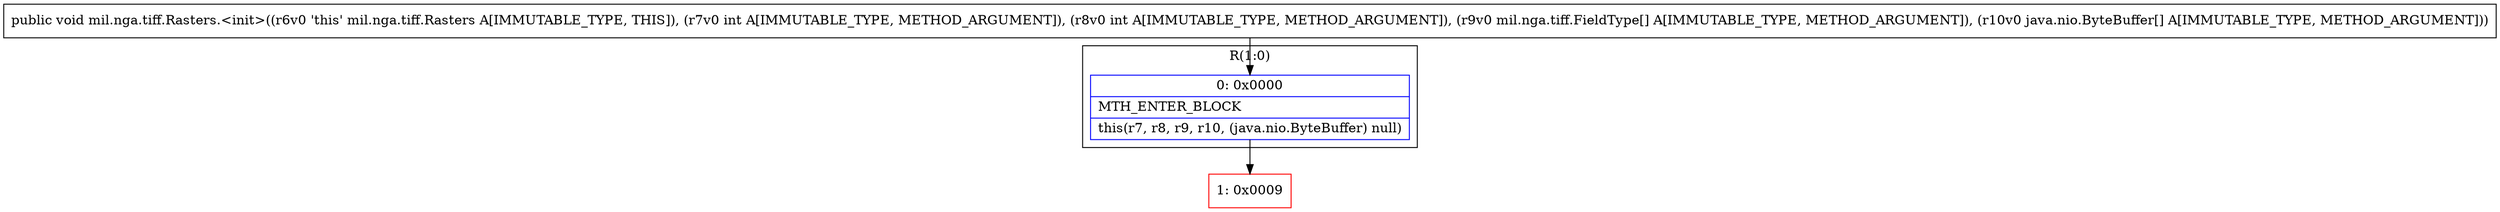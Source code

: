 digraph "CFG formil.nga.tiff.Rasters.\<init\>(II[Lmil\/nga\/tiff\/FieldType;[Ljava\/nio\/ByteBuffer;)V" {
subgraph cluster_Region_1365055427 {
label = "R(1:0)";
node [shape=record,color=blue];
Node_0 [shape=record,label="{0\:\ 0x0000|MTH_ENTER_BLOCK\l|this(r7, r8, r9, r10, (java.nio.ByteBuffer) null)\l}"];
}
Node_1 [shape=record,color=red,label="{1\:\ 0x0009}"];
MethodNode[shape=record,label="{public void mil.nga.tiff.Rasters.\<init\>((r6v0 'this' mil.nga.tiff.Rasters A[IMMUTABLE_TYPE, THIS]), (r7v0 int A[IMMUTABLE_TYPE, METHOD_ARGUMENT]), (r8v0 int A[IMMUTABLE_TYPE, METHOD_ARGUMENT]), (r9v0 mil.nga.tiff.FieldType[] A[IMMUTABLE_TYPE, METHOD_ARGUMENT]), (r10v0 java.nio.ByteBuffer[] A[IMMUTABLE_TYPE, METHOD_ARGUMENT])) }"];
MethodNode -> Node_0;
Node_0 -> Node_1;
}


